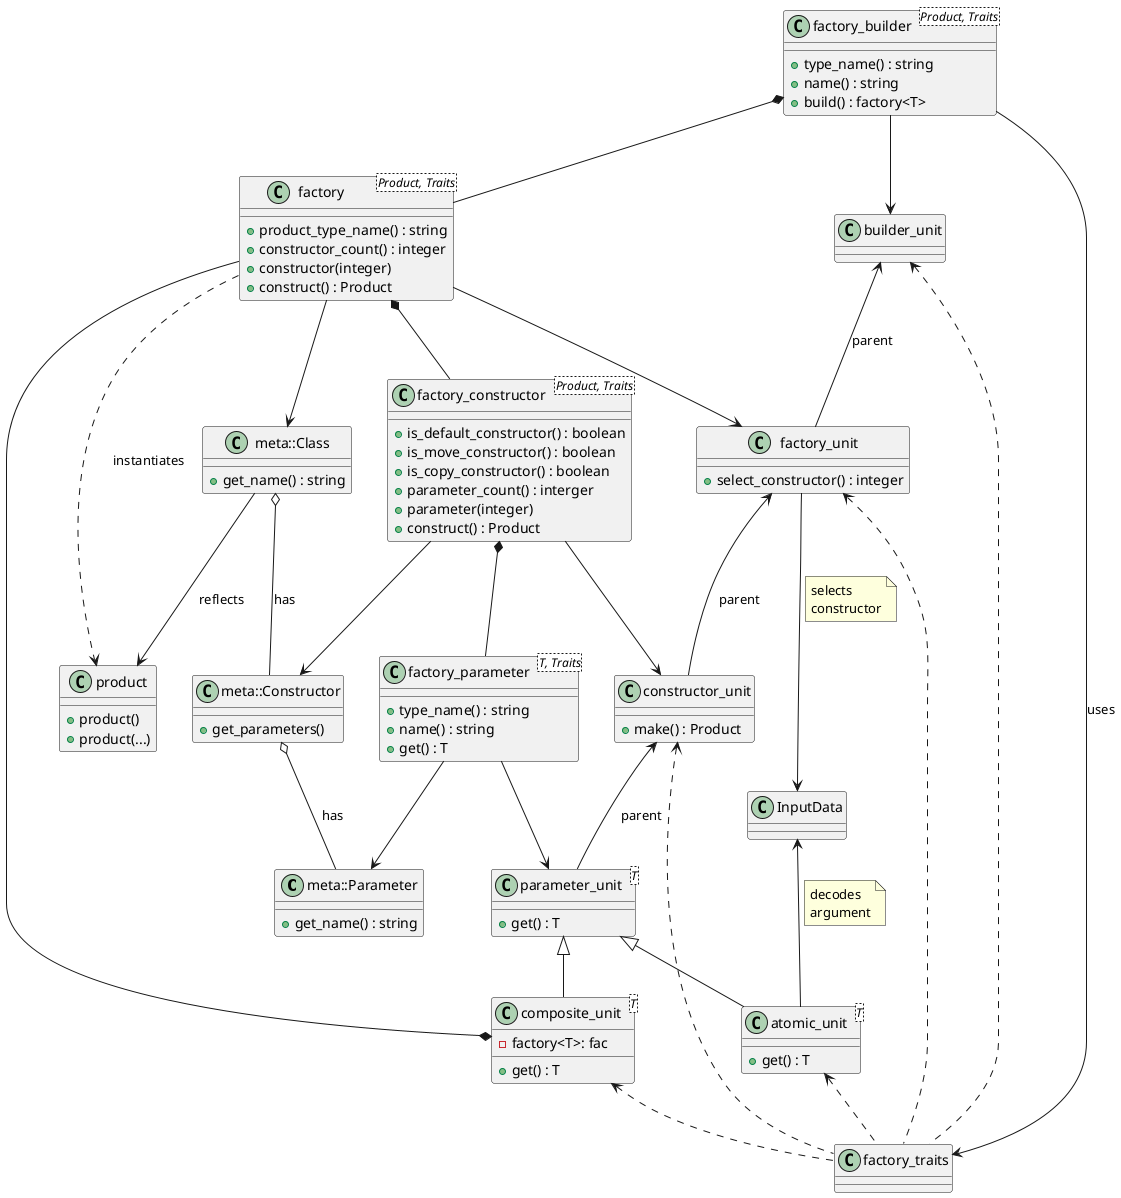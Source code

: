 @startuml
class meta::Parameter {
    +get_name() : string
}

class meta::Constructor {
    +get_parameters()
}

class meta::Class {
    +get_name() : string
    
}

class InputData {
}

class product {
    +product()
    +product(...)
}

class factory_builder<Product, Traits> {
    +type_name() : string
    +name() : string
    +build() : factory<T>
}

class factory<Product, Traits> {
    +product_type_name() : string
    +constructor_count() : integer
    +constructor(integer)
    +construct() : Product
}


class factory_constructor<Product, Traits> {
    +is_default_constructor() : boolean
    +is_move_constructor() : boolean
    +is_copy_constructor() : boolean
    +parameter_count() : interger
    +parameter(integer)
    +construct() : Product
}

class factory_parameter<T, Traits> {
    +type_name() : string
    +name() : string
    +get() : T
}

class factory_traits {
}

class builder_unit {
}

class factory_unit {
    +select_constructor() : integer
}

class constructor_unit {
    +make() : Product
}

class parameter_unit<T> {
    +get() : T
}

class atomic_unit<T> {
    +get() : T
}

class composite_unit<T> {
    -factory<T>: fac
    +get() : T
}

meta::Class o-- meta::Constructor : has
meta::Constructor o-- meta::Parameter : has
meta::Class --> product : reflects

factory_builder *-- factory
factory_builder --> builder_unit
factory *-- factory_constructor
factory --> factory_unit
factory ..> product : instantiates
factory_constructor *-- factory_parameter
factory_constructor --> constructor_unit
factory_parameter --> parameter_unit

factory --> meta::Class
factory_constructor --> meta::Constructor
factory_parameter --> meta::Parameter

builder_unit <.. factory_traits
factory_unit <.. factory_traits
constructor_unit <.. factory_traits
composite_unit <.. factory_traits
atomic_unit <.. factory_traits

factory_builder --> factory_traits : uses

parameter_unit <|-- atomic_unit
parameter_unit <|-- composite_unit

builder_unit <-- factory_unit : parent
factory_unit <-- constructor_unit : parent
constructor_unit <-- parameter_unit : parent
factory --* composite_unit

factory_unit --> InputData
note on link : selects\nconstructor

InputData <-- atomic_unit
note on link : decodes\nargument
@enduml
